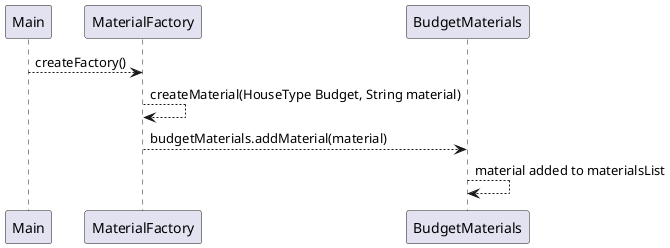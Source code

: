 @startuml
Main --> MaterialFactory: createFactory()
MaterialFactory --> MaterialFactory: createMaterial(HouseType Budget, String material)
MaterialFactory --> BudgetMaterials: budgetMaterials.addMaterial(material)
BudgetMaterials --> BudgetMaterials: material added to materialsList


@enduml